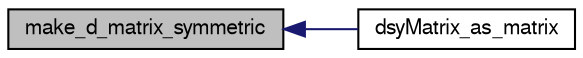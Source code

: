digraph G
{
  edge [fontname="FreeSans",fontsize=10,labelfontname="FreeSans",labelfontsize=10];
  node [fontname="FreeSans",fontsize=10,shape=record];
  rankdir=LR;
  Node1 [label="make_d_matrix_symmetric",height=0.2,width=0.4,color="black", fillcolor="grey75", style="filled" fontcolor="black"];
  Node1 -> Node2 [dir=back,color="midnightblue",fontsize=10,style="solid",fontname="FreeSans"];
  Node2 [label="dsyMatrix_as_matrix",height=0.2,width=0.4,color="black", fillcolor="white", style="filled",URL="$dsyMatrix_8h.html#4dccdf6fd104976ee07468b09735e62b"];
}
